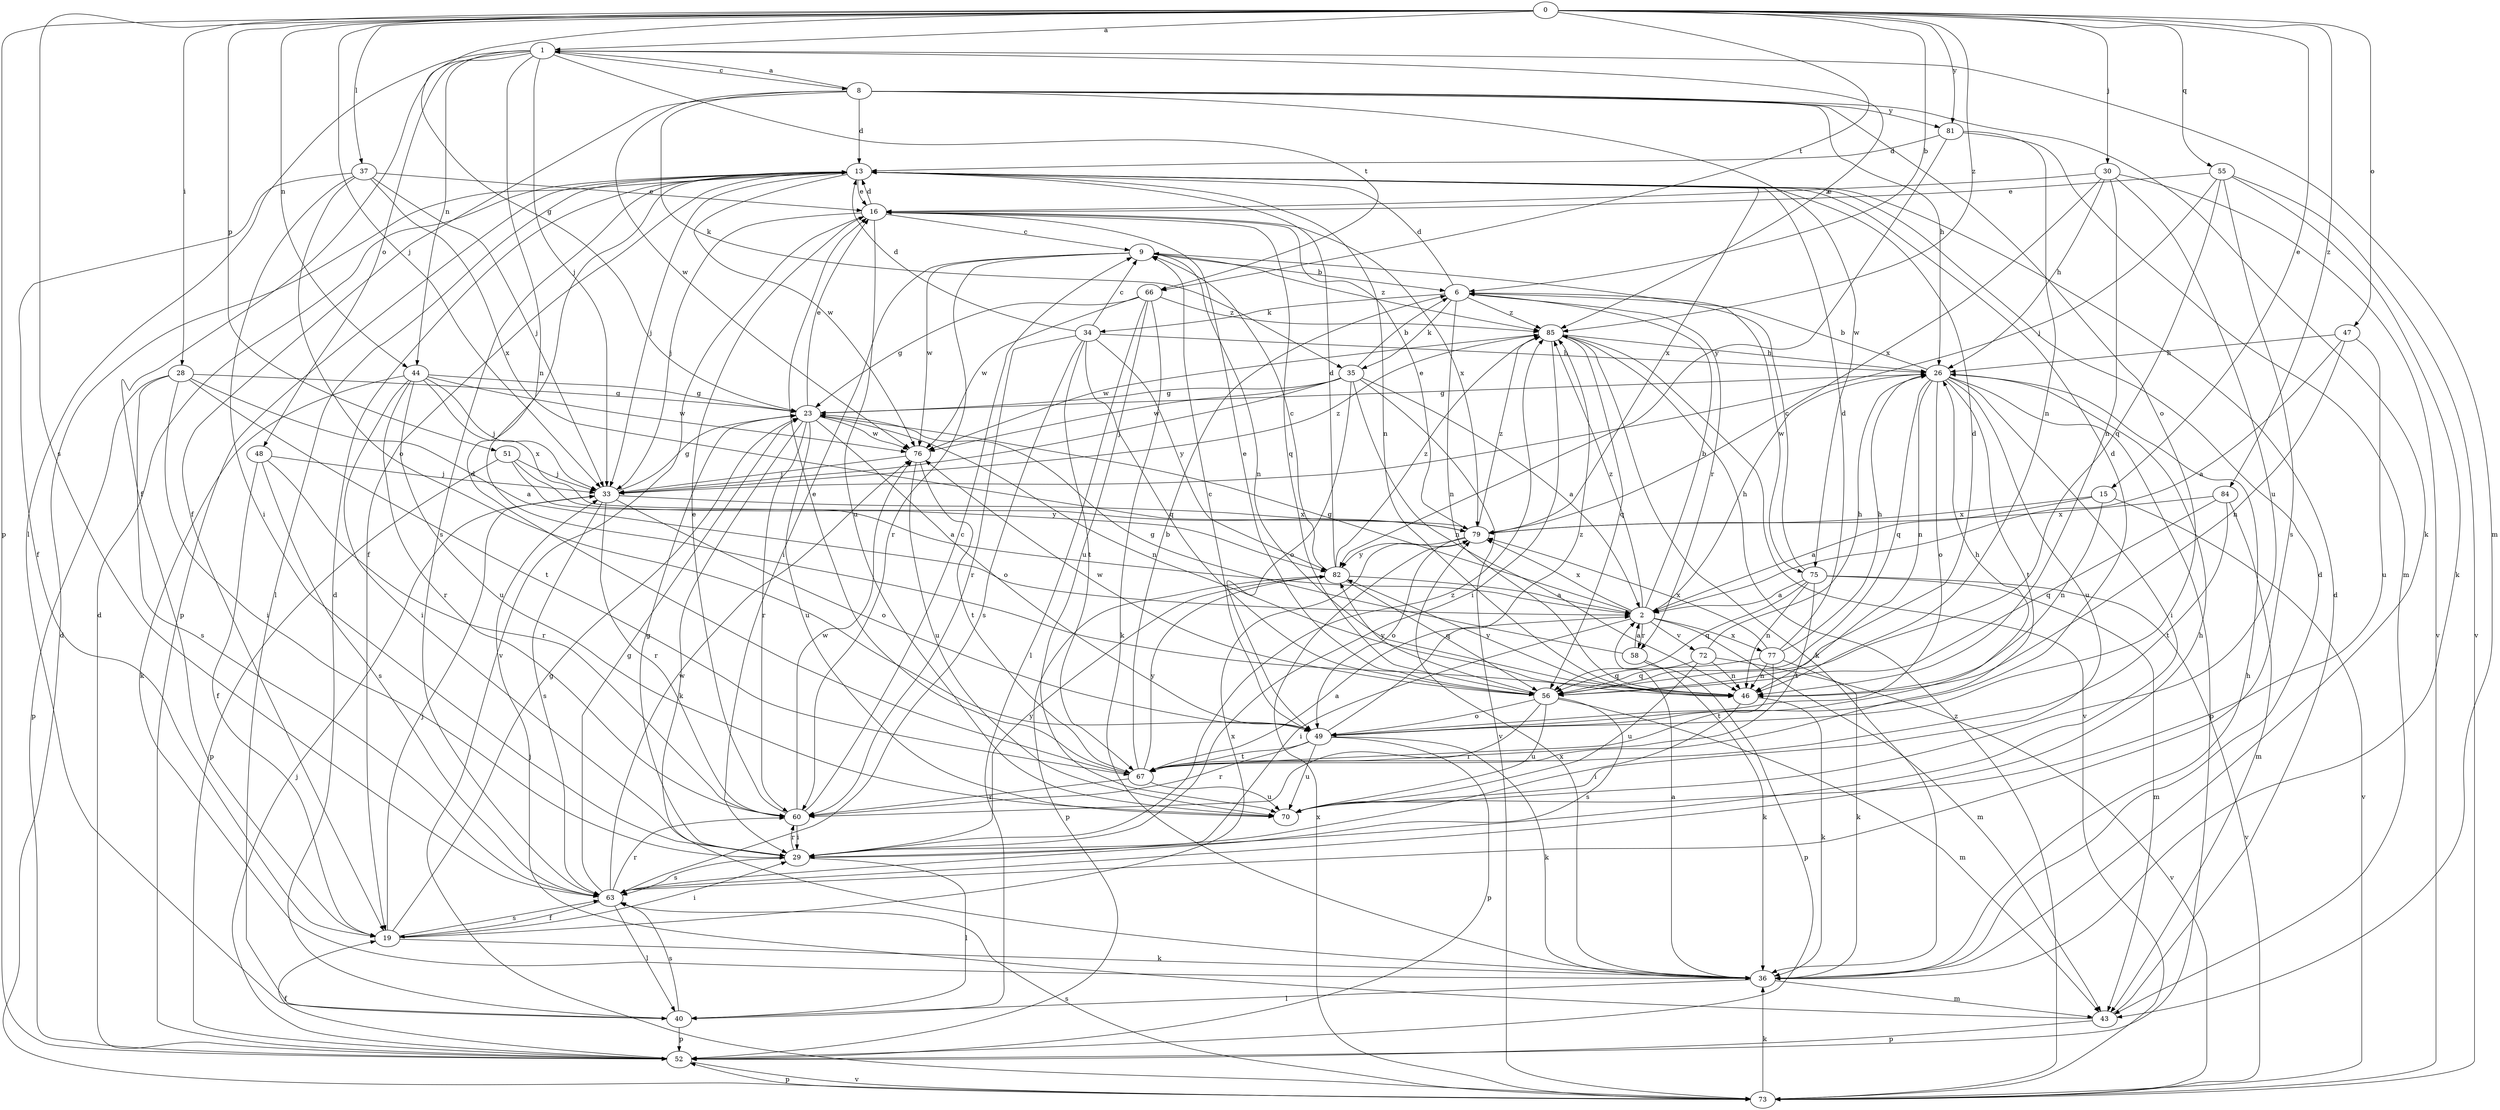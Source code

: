 strict digraph  {
0;
1;
2;
6;
8;
9;
13;
15;
16;
19;
23;
26;
28;
29;
30;
33;
34;
35;
36;
37;
40;
43;
44;
46;
47;
48;
49;
51;
52;
55;
56;
58;
60;
63;
66;
67;
70;
72;
73;
75;
76;
77;
79;
81;
82;
84;
85;
0 -> 1  [label=a];
0 -> 6  [label=b];
0 -> 15  [label=e];
0 -> 23  [label=g];
0 -> 28  [label=i];
0 -> 30  [label=j];
0 -> 33  [label=j];
0 -> 37  [label=l];
0 -> 44  [label=n];
0 -> 47  [label=o];
0 -> 51  [label=p];
0 -> 52  [label=p];
0 -> 55  [label=q];
0 -> 63  [label=s];
0 -> 66  [label=t];
0 -> 81  [label=y];
0 -> 84  [label=z];
0 -> 85  [label=z];
1 -> 8  [label=c];
1 -> 19  [label=f];
1 -> 33  [label=j];
1 -> 40  [label=l];
1 -> 43  [label=m];
1 -> 44  [label=n];
1 -> 46  [label=n];
1 -> 48  [label=o];
1 -> 66  [label=t];
1 -> 85  [label=z];
2 -> 6  [label=b];
2 -> 23  [label=g];
2 -> 26  [label=h];
2 -> 29  [label=i];
2 -> 43  [label=m];
2 -> 58  [label=r];
2 -> 72  [label=v];
2 -> 77  [label=x];
2 -> 79  [label=x];
2 -> 85  [label=z];
6 -> 13  [label=d];
6 -> 34  [label=k];
6 -> 35  [label=k];
6 -> 46  [label=n];
6 -> 58  [label=r];
6 -> 75  [label=w];
6 -> 85  [label=z];
8 -> 1  [label=a];
8 -> 13  [label=d];
8 -> 19  [label=f];
8 -> 26  [label=h];
8 -> 35  [label=k];
8 -> 36  [label=k];
8 -> 49  [label=o];
8 -> 75  [label=w];
8 -> 76  [label=w];
8 -> 81  [label=y];
9 -> 6  [label=b];
9 -> 29  [label=i];
9 -> 46  [label=n];
9 -> 60  [label=r];
9 -> 76  [label=w];
9 -> 85  [label=z];
13 -> 16  [label=e];
13 -> 19  [label=f];
13 -> 33  [label=j];
13 -> 40  [label=l];
13 -> 46  [label=n];
13 -> 52  [label=p];
13 -> 63  [label=s];
13 -> 76  [label=w];
13 -> 79  [label=x];
15 -> 2  [label=a];
15 -> 46  [label=n];
15 -> 73  [label=v];
15 -> 79  [label=x];
16 -> 9  [label=c];
16 -> 13  [label=d];
16 -> 33  [label=j];
16 -> 56  [label=q];
16 -> 70  [label=u];
16 -> 73  [label=v];
16 -> 79  [label=x];
19 -> 23  [label=g];
19 -> 29  [label=i];
19 -> 33  [label=j];
19 -> 36  [label=k];
19 -> 63  [label=s];
19 -> 79  [label=x];
23 -> 16  [label=e];
23 -> 36  [label=k];
23 -> 46  [label=n];
23 -> 49  [label=o];
23 -> 60  [label=r];
23 -> 70  [label=u];
23 -> 76  [label=w];
26 -> 6  [label=b];
26 -> 23  [label=g];
26 -> 29  [label=i];
26 -> 46  [label=n];
26 -> 49  [label=o];
26 -> 52  [label=p];
26 -> 56  [label=q];
26 -> 67  [label=t];
26 -> 70  [label=u];
28 -> 2  [label=a];
28 -> 23  [label=g];
28 -> 29  [label=i];
28 -> 52  [label=p];
28 -> 63  [label=s];
28 -> 67  [label=t];
29 -> 23  [label=g];
29 -> 40  [label=l];
29 -> 60  [label=r];
29 -> 63  [label=s];
29 -> 82  [label=y];
29 -> 85  [label=z];
30 -> 16  [label=e];
30 -> 26  [label=h];
30 -> 46  [label=n];
30 -> 70  [label=u];
30 -> 73  [label=v];
30 -> 79  [label=x];
33 -> 23  [label=g];
33 -> 49  [label=o];
33 -> 60  [label=r];
33 -> 63  [label=s];
33 -> 79  [label=x];
33 -> 85  [label=z];
34 -> 9  [label=c];
34 -> 13  [label=d];
34 -> 26  [label=h];
34 -> 56  [label=q];
34 -> 60  [label=r];
34 -> 63  [label=s];
34 -> 67  [label=t];
34 -> 82  [label=y];
35 -> 2  [label=a];
35 -> 6  [label=b];
35 -> 23  [label=g];
35 -> 33  [label=j];
35 -> 46  [label=n];
35 -> 49  [label=o];
35 -> 73  [label=v];
35 -> 76  [label=w];
36 -> 2  [label=a];
36 -> 13  [label=d];
36 -> 26  [label=h];
36 -> 40  [label=l];
36 -> 43  [label=m];
36 -> 79  [label=x];
37 -> 16  [label=e];
37 -> 19  [label=f];
37 -> 29  [label=i];
37 -> 33  [label=j];
37 -> 49  [label=o];
37 -> 79  [label=x];
40 -> 13  [label=d];
40 -> 52  [label=p];
40 -> 63  [label=s];
43 -> 13  [label=d];
43 -> 33  [label=j];
43 -> 52  [label=p];
44 -> 23  [label=g];
44 -> 29  [label=i];
44 -> 33  [label=j];
44 -> 36  [label=k];
44 -> 60  [label=r];
44 -> 70  [label=u];
44 -> 76  [label=w];
44 -> 79  [label=x];
46 -> 29  [label=i];
46 -> 36  [label=k];
46 -> 82  [label=y];
47 -> 2  [label=a];
47 -> 26  [label=h];
47 -> 46  [label=n];
47 -> 70  [label=u];
48 -> 19  [label=f];
48 -> 33  [label=j];
48 -> 60  [label=r];
48 -> 63  [label=s];
49 -> 9  [label=c];
49 -> 13  [label=d];
49 -> 26  [label=h];
49 -> 36  [label=k];
49 -> 52  [label=p];
49 -> 60  [label=r];
49 -> 67  [label=t];
49 -> 70  [label=u];
49 -> 85  [label=z];
51 -> 2  [label=a];
51 -> 33  [label=j];
51 -> 52  [label=p];
51 -> 82  [label=y];
52 -> 13  [label=d];
52 -> 19  [label=f];
52 -> 33  [label=j];
52 -> 73  [label=v];
55 -> 16  [label=e];
55 -> 33  [label=j];
55 -> 36  [label=k];
55 -> 56  [label=q];
55 -> 63  [label=s];
55 -> 73  [label=v];
56 -> 13  [label=d];
56 -> 16  [label=e];
56 -> 43  [label=m];
56 -> 49  [label=o];
56 -> 60  [label=r];
56 -> 63  [label=s];
56 -> 70  [label=u];
56 -> 76  [label=w];
56 -> 82  [label=y];
58 -> 2  [label=a];
58 -> 23  [label=g];
58 -> 36  [label=k];
58 -> 52  [label=p];
60 -> 9  [label=c];
60 -> 16  [label=e];
60 -> 29  [label=i];
60 -> 76  [label=w];
63 -> 19  [label=f];
63 -> 23  [label=g];
63 -> 26  [label=h];
63 -> 40  [label=l];
63 -> 60  [label=r];
63 -> 76  [label=w];
66 -> 23  [label=g];
66 -> 36  [label=k];
66 -> 40  [label=l];
66 -> 70  [label=u];
66 -> 76  [label=w];
66 -> 85  [label=z];
67 -> 2  [label=a];
67 -> 6  [label=b];
67 -> 13  [label=d];
67 -> 16  [label=e];
67 -> 60  [label=r];
67 -> 70  [label=u];
67 -> 82  [label=y];
72 -> 26  [label=h];
72 -> 46  [label=n];
72 -> 56  [label=q];
72 -> 70  [label=u];
72 -> 73  [label=v];
73 -> 13  [label=d];
73 -> 36  [label=k];
73 -> 52  [label=p];
73 -> 63  [label=s];
73 -> 79  [label=x];
73 -> 85  [label=z];
75 -> 2  [label=a];
75 -> 9  [label=c];
75 -> 43  [label=m];
75 -> 46  [label=n];
75 -> 56  [label=q];
75 -> 67  [label=t];
75 -> 73  [label=v];
76 -> 33  [label=j];
76 -> 67  [label=t];
76 -> 70  [label=u];
77 -> 13  [label=d];
77 -> 26  [label=h];
77 -> 36  [label=k];
77 -> 46  [label=n];
77 -> 56  [label=q];
77 -> 67  [label=t];
77 -> 79  [label=x];
79 -> 16  [label=e];
79 -> 49  [label=o];
79 -> 82  [label=y];
79 -> 85  [label=z];
81 -> 13  [label=d];
81 -> 43  [label=m];
81 -> 46  [label=n];
81 -> 82  [label=y];
82 -> 2  [label=a];
82 -> 9  [label=c];
82 -> 13  [label=d];
82 -> 52  [label=p];
82 -> 56  [label=q];
82 -> 85  [label=z];
84 -> 43  [label=m];
84 -> 56  [label=q];
84 -> 67  [label=t];
84 -> 79  [label=x];
85 -> 26  [label=h];
85 -> 29  [label=i];
85 -> 36  [label=k];
85 -> 56  [label=q];
85 -> 73  [label=v];
85 -> 76  [label=w];
}
